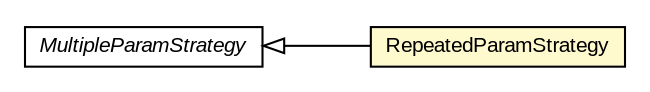 #!/usr/local/bin/dot
#
# Class diagram 
# Generated by UMLGraph version R5_6-24-gf6e263 (http://www.umlgraph.org/)
#

digraph G {
	edge [fontname="arial",fontsize=10,labelfontname="arial",labelfontsize=10];
	node [fontname="arial",fontsize=10,shape=plaintext];
	nodesep=0.25;
	ranksep=0.5;
	rankdir=LR;
	// org.turbogwt.core.http.client.MultipleParamStrategy
	c2229 [label=<<table title="org.turbogwt.core.http.client.MultipleParamStrategy" border="0" cellborder="1" cellspacing="0" cellpadding="2" port="p" href="./MultipleParamStrategy.html">
		<tr><td><table border="0" cellspacing="0" cellpadding="1">
<tr><td align="center" balign="center"><font face="arial italic"> MultipleParamStrategy </font></td></tr>
		</table></td></tr>
		</table>>, URL="./MultipleParamStrategy.html", fontname="arial", fontcolor="black", fontsize=10.0];
	// org.turbogwt.core.http.client.MultipleParamStrategy.RepeatedParamStrategy
	c2230 [label=<<table title="org.turbogwt.core.http.client.MultipleParamStrategy.RepeatedParamStrategy" border="0" cellborder="1" cellspacing="0" cellpadding="2" port="p" bgcolor="lemonChiffon" href="./MultipleParamStrategy.RepeatedParamStrategy.html">
		<tr><td><table border="0" cellspacing="0" cellpadding="1">
<tr><td align="center" balign="center"> RepeatedParamStrategy </td></tr>
		</table></td></tr>
		</table>>, URL="./MultipleParamStrategy.RepeatedParamStrategy.html", fontname="arial", fontcolor="black", fontsize=10.0];
	//org.turbogwt.core.http.client.MultipleParamStrategy.RepeatedParamStrategy extends org.turbogwt.core.http.client.MultipleParamStrategy
	c2229:p -> c2230:p [dir=back,arrowtail=empty];
}

